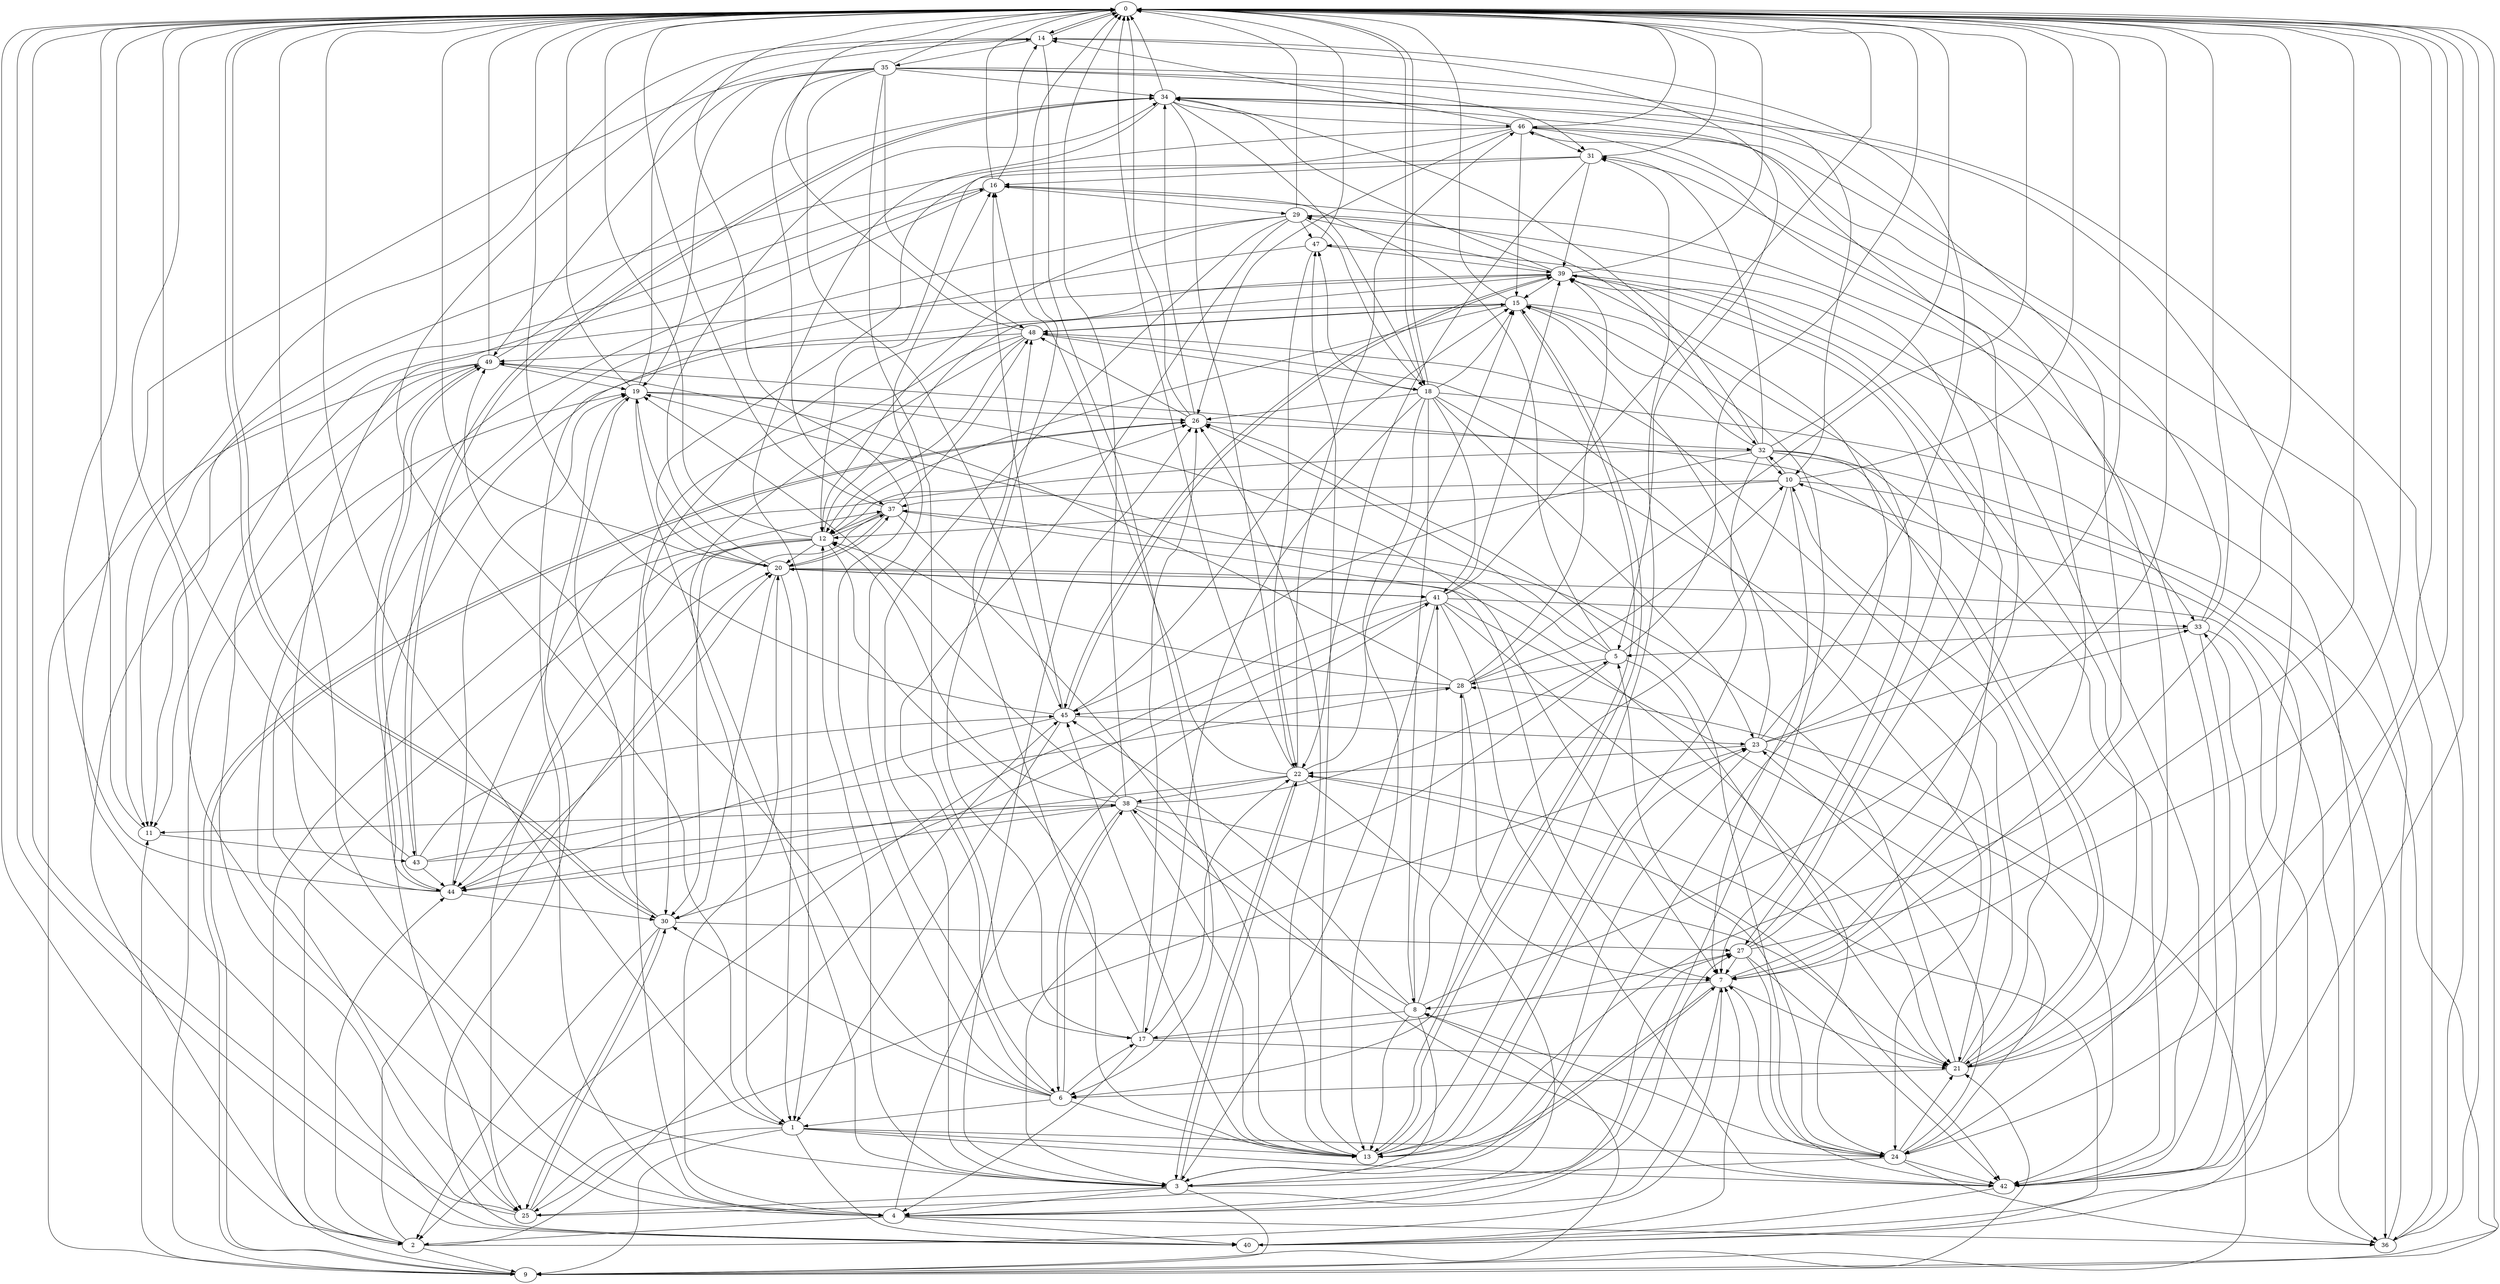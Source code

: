 strict digraph "" {
	0	 [component_delay=3];
	14	 [component_delay=3];
	0 -> 14	 [wire_delay=1];
	18	 [component_delay=3];
	0 -> 18	 [wire_delay=1];
	30	 [component_delay=3];
	0 -> 30	 [wire_delay=1];
	1	 [component_delay=3];
	1 -> 0	 [wire_delay=1];
	9	 [component_delay=3];
	1 -> 9	 [wire_delay=1];
	13	 [component_delay=3];
	1 -> 13	 [wire_delay=1];
	24	 [component_delay=3];
	1 -> 24	 [wire_delay=1];
	25	 [component_delay=3];
	1 -> 25	 [wire_delay=1];
	40	 [component_delay=3];
	1 -> 40	 [wire_delay=1];
	42	 [component_delay=3];
	1 -> 42	 [wire_delay=1];
	2	 [component_delay=3];
	2 -> 0	 [wire_delay=1];
	7	 [component_delay=3];
	2 -> 7	 [wire_delay=1];
	2 -> 9	 [wire_delay=1];
	20	 [component_delay=3];
	2 -> 20	 [wire_delay=1];
	44	 [component_delay=3];
	2 -> 44	 [wire_delay=1];
	45	 [component_delay=3];
	2 -> 45	 [wire_delay=1];
	3	 [component_delay=3];
	3 -> 0	 [wire_delay=1];
	4	 [component_delay=3];
	3 -> 4	 [wire_delay=1];
	3 -> 9	 [wire_delay=1];
	12	 [component_delay=3];
	3 -> 12	 [wire_delay=1];
	22	 [component_delay=3];
	3 -> 22	 [wire_delay=1];
	3 -> 25	 [wire_delay=1];
	26	 [component_delay=3];
	3 -> 26	 [wire_delay=1];
	27	 [component_delay=3];
	3 -> 27	 [wire_delay=1];
	39	 [component_delay=3];
	3 -> 39	 [wire_delay=1];
	4 -> 0	 [wire_delay=1];
	4 -> 2	 [wire_delay=1];
	4 -> 20	 [wire_delay=1];
	36	 [component_delay=3];
	4 -> 36	 [wire_delay=1];
	4 -> 40	 [wire_delay=1];
	41	 [component_delay=3];
	4 -> 41	 [wire_delay=1];
	5	 [component_delay=3];
	5 -> 0	 [wire_delay=1];
	5 -> 3	 [wire_delay=1];
	16	 [component_delay=3];
	5 -> 16	 [wire_delay=1];
	19	 [component_delay=3];
	5 -> 19	 [wire_delay=1];
	21	 [component_delay=3];
	5 -> 21	 [wire_delay=1];
	5 -> 26	 [wire_delay=1];
	28	 [component_delay=3];
	5 -> 28	 [wire_delay=1];
	6	 [component_delay=3];
	6 -> 0	 [wire_delay=1];
	6 -> 1	 [wire_delay=1];
	6 -> 13	 [wire_delay=1];
	6 -> 16	 [wire_delay=1];
	17	 [component_delay=3];
	6 -> 17	 [wire_delay=1];
	6 -> 30	 [wire_delay=1];
	38	 [component_delay=3];
	6 -> 38	 [wire_delay=1];
	49	 [component_delay=3];
	6 -> 49	 [wire_delay=1];
	7 -> 0	 [wire_delay=1];
	7 -> 4	 [wire_delay=1];
	8	 [component_delay=3];
	7 -> 8	 [wire_delay=1];
	7 -> 13	 [wire_delay=1];
	7 -> 21	 [wire_delay=1];
	7 -> 39	 [wire_delay=1];
	8 -> 0	 [wire_delay=1];
	8 -> 3	 [wire_delay=1];
	8 -> 13	 [wire_delay=1];
	8 -> 17	 [wire_delay=1];
	8 -> 28	 [wire_delay=1];
	8 -> 38	 [wire_delay=1];
	8 -> 41	 [wire_delay=1];
	8 -> 45	 [wire_delay=1];
	9 -> 0	 [wire_delay=1];
	9 -> 8	 [wire_delay=1];
	11	 [component_delay=3];
	9 -> 11	 [wire_delay=1];
	9 -> 19	 [wire_delay=1];
	9 -> 21	 [wire_delay=1];
	9 -> 26	 [wire_delay=1];
	9 -> 28	 [wire_delay=1];
	37	 [component_delay=3];
	9 -> 37	 [wire_delay=1];
	10	 [component_delay=3];
	10 -> 0	 [wire_delay=1];
	10 -> 6	 [wire_delay=1];
	10 -> 7	 [wire_delay=1];
	10 -> 12	 [wire_delay=1];
	32	 [component_delay=3];
	10 -> 32	 [wire_delay=1];
	10 -> 36	 [wire_delay=1];
	10 -> 37	 [wire_delay=1];
	11 -> 0	 [wire_delay=1];
	43	 [component_delay=3];
	11 -> 43	 [wire_delay=1];
	12 -> 0	 [wire_delay=1];
	12 -> 2	 [wire_delay=1];
	12 -> 13	 [wire_delay=1];
	12 -> 20	 [wire_delay=1];
	12 -> 25	 [wire_delay=1];
	12 -> 26	 [wire_delay=1];
	12 -> 30	 [wire_delay=1];
	12 -> 37	 [wire_delay=1];
	12 -> 39	 [wire_delay=1];
	13 -> 0	 [wire_delay=1];
	13 -> 7	 [wire_delay=1];
	15	 [component_delay=3];
	13 -> 15	 [wire_delay=1];
	23	 [component_delay=3];
	13 -> 23	 [wire_delay=1];
	13 -> 26	 [wire_delay=1];
	31	 [component_delay=3];
	13 -> 31	 [wire_delay=1];
	13 -> 45	 [wire_delay=1];
	47	 [component_delay=3];
	13 -> 47	 [wire_delay=1];
	14 -> 0	 [wire_delay=1];
	14 -> 1	 [wire_delay=1];
	14 -> 5	 [wire_delay=1];
	14 -> 6	 [wire_delay=1];
	14 -> 11	 [wire_delay=1];
	35	 [component_delay=3];
	14 -> 35	 [wire_delay=1];
	15 -> 0	 [wire_delay=1];
	15 -> 4	 [wire_delay=1];
	15 -> 7	 [wire_delay=1];
	15 -> 12	 [wire_delay=1];
	15 -> 13	 [wire_delay=1];
	15 -> 30	 [wire_delay=1];
	48	 [component_delay=3];
	15 -> 48	 [wire_delay=1];
	16 -> 0	 [wire_delay=1];
	16 -> 11	 [wire_delay=1];
	16 -> 14	 [wire_delay=1];
	16 -> 25	 [wire_delay=1];
	29	 [component_delay=3];
	16 -> 29	 [wire_delay=1];
	17 -> 0	 [wire_delay=1];
	17 -> 4	 [wire_delay=1];
	17 -> 21	 [wire_delay=1];
	17 -> 22	 [wire_delay=1];
	17 -> 26	 [wire_delay=1];
	17 -> 27	 [wire_delay=1];
	17 -> 48	 [wire_delay=1];
	18 -> 0	 [wire_delay=1];
	18 -> 8	 [wire_delay=1];
	18 -> 13	 [wire_delay=1];
	18 -> 15	 [wire_delay=1];
	18 -> 17	 [wire_delay=1];
	18 -> 21	 [wire_delay=1];
	18 -> 23	 [wire_delay=1];
	18 -> 26	 [wire_delay=1];
	33	 [component_delay=3];
	18 -> 33	 [wire_delay=1];
	18 -> 41	 [wire_delay=1];
	18 -> 47	 [wire_delay=1];
	19 -> 0	 [wire_delay=1];
	19 -> 3	 [wire_delay=1];
	19 -> 7	 [wire_delay=1];
	19 -> 14	 [wire_delay=1];
	19 -> 26	 [wire_delay=1];
	19 -> 40	 [wire_delay=1];
	20 -> 0	 [wire_delay=1];
	20 -> 1	 [wire_delay=1];
	20 -> 19	 [wire_delay=1];
	20 -> 24	 [wire_delay=1];
	20 -> 30	 [wire_delay=1];
	34	 [component_delay=3];
	20 -> 34	 [wire_delay=1];
	20 -> 36	 [wire_delay=1];
	20 -> 37	 [wire_delay=1];
	20 -> 41	 [wire_delay=1];
	21 -> 0	 [wire_delay=1];
	21 -> 6	 [wire_delay=1];
	21 -> 10	 [wire_delay=1];
	21 -> 37	 [wire_delay=1];
	46	 [component_delay=3];
	21 -> 46	 [wire_delay=1];
	21 -> 48	 [wire_delay=1];
	21 -> 49	 [wire_delay=1];
	22 -> 0	 [wire_delay=1];
	22 -> 3	 [wire_delay=1];
	22 -> 4	 [wire_delay=1];
	22 -> 15	 [wire_delay=1];
	22 -> 16	 [wire_delay=1];
	22 -> 38	 [wire_delay=1];
	22 -> 42	 [wire_delay=1];
	22 -> 44	 [wire_delay=1];
	22 -> 46	 [wire_delay=1];
	23 -> 0	 [wire_delay=1];
	23 -> 3	 [wire_delay=1];
	23 -> 14	 [wire_delay=1];
	23 -> 15	 [wire_delay=1];
	23 -> 22	 [wire_delay=1];
	23 -> 33	 [wire_delay=1];
	23 -> 42	 [wire_delay=1];
	24 -> 0	 [wire_delay=1];
	24 -> 3	 [wire_delay=1];
	24 -> 5	 [wire_delay=1];
	24 -> 7	 [wire_delay=1];
	24 -> 8	 [wire_delay=1];
	24 -> 21	 [wire_delay=1];
	24 -> 23	 [wire_delay=1];
	24 -> 36	 [wire_delay=1];
	24 -> 42	 [wire_delay=1];
	25 -> 0	 [wire_delay=1];
	25 -> 23	 [wire_delay=1];
	25 -> 27	 [wire_delay=1];
	25 -> 30	 [wire_delay=1];
	25 -> 49	 [wire_delay=1];
	26 -> 0	 [wire_delay=1];
	26 -> 9	 [wire_delay=1];
	26 -> 32	 [wire_delay=1];
	26 -> 34	 [wire_delay=1];
	26 -> 48	 [wire_delay=1];
	27 -> 0	 [wire_delay=1];
	27 -> 7	 [wire_delay=1];
	27 -> 24	 [wire_delay=1];
	27 -> 29	 [wire_delay=1];
	27 -> 34	 [wire_delay=1];
	27 -> 42	 [wire_delay=1];
	28 -> 0	 [wire_delay=1];
	28 -> 7	 [wire_delay=1];
	28 -> 10	 [wire_delay=1];
	28 -> 12	 [wire_delay=1];
	28 -> 39	 [wire_delay=1];
	28 -> 45	 [wire_delay=1];
	28 -> 49	 [wire_delay=1];
	29 -> 0	 [wire_delay=1];
	29 -> 3	 [wire_delay=1];
	29 -> 4	 [wire_delay=1];
	29 -> 6	 [wire_delay=1];
	29 -> 12	 [wire_delay=1];
	29 -> 18	 [wire_delay=1];
	29 -> 32	 [wire_delay=1];
	29 -> 47	 [wire_delay=1];
	30 -> 0	 [wire_delay=1];
	30 -> 2	 [wire_delay=1];
	30 -> 19	 [wire_delay=1];
	30 -> 25	 [wire_delay=1];
	30 -> 27	 [wire_delay=1];
	31 -> 0	 [wire_delay=1];
	31 -> 16	 [wire_delay=1];
	31 -> 20	 [wire_delay=1];
	31 -> 22	 [wire_delay=1];
	31 -> 39	 [wire_delay=1];
	32 -> 0	 [wire_delay=1];
	32 -> 9	 [wire_delay=1];
	32 -> 10	 [wire_delay=1];
	32 -> 13	 [wire_delay=1];
	32 -> 15	 [wire_delay=1];
	32 -> 21	 [wire_delay=1];
	32 -> 31	 [wire_delay=1];
	32 -> 34	 [wire_delay=1];
	32 -> 42	 [wire_delay=1];
	32 -> 44	 [wire_delay=1];
	32 -> 45	 [wire_delay=1];
	33 -> 0	 [wire_delay=1];
	33 -> 5	 [wire_delay=1];
	33 -> 36	 [wire_delay=1];
	33 -> 42	 [wire_delay=1];
	33 -> 46	 [wire_delay=1];
	34 -> 0	 [wire_delay=1];
	34 -> 1	 [wire_delay=1];
	34 -> 7	 [wire_delay=1];
	34 -> 18	 [wire_delay=1];
	34 -> 22	 [wire_delay=1];
	34 -> 43	 [wire_delay=1];
	34 -> 46	 [wire_delay=1];
	35 -> 0	 [wire_delay=1];
	35 -> 10	 [wire_delay=1];
	35 -> 17	 [wire_delay=1];
	35 -> 19	 [wire_delay=1];
	35 -> 24	 [wire_delay=1];
	35 -> 31	 [wire_delay=1];
	35 -> 34	 [wire_delay=1];
	35 -> 37	 [wire_delay=1];
	35 -> 40	 [wire_delay=1];
	35 -> 45	 [wire_delay=1];
	35 -> 48	 [wire_delay=1];
	35 -> 49	 [wire_delay=1];
	36 -> 0	 [wire_delay=1];
	36 -> 31	 [wire_delay=1];
	36 -> 34	 [wire_delay=1];
	37 -> 0	 [wire_delay=1];
	37 -> 7	 [wire_delay=1];
	37 -> 12	 [wire_delay=1];
	37 -> 13	 [wire_delay=1];
	37 -> 20	 [wire_delay=1];
	37 -> 44	 [wire_delay=1];
	37 -> 48	 [wire_delay=1];
	38 -> 0	 [wire_delay=1];
	38 -> 5	 [wire_delay=1];
	38 -> 6	 [wire_delay=1];
	38 -> 11	 [wire_delay=1];
	38 -> 12	 [wire_delay=1];
	38 -> 13	 [wire_delay=1];
	38 -> 19	 [wire_delay=1];
	38 -> 21	 [wire_delay=1];
	38 -> 42	 [wire_delay=1];
	38 -> 44	 [wire_delay=1];
	39 -> 0	 [wire_delay=1];
	39 -> 11	 [wire_delay=1];
	39 -> 15	 [wire_delay=1];
	39 -> 21	 [wire_delay=1];
	39 -> 25	 [wire_delay=1];
	39 -> 27	 [wire_delay=1];
	39 -> 29	 [wire_delay=1];
	39 -> 34	 [wire_delay=1];
	39 -> 45	 [wire_delay=1];
	40 -> 0	 [wire_delay=1];
	40 -> 7	 [wire_delay=1];
	40 -> 22	 [wire_delay=1];
	40 -> 33	 [wire_delay=1];
	40 -> 39	 [wire_delay=1];
	41 -> 0	 [wire_delay=1];
	41 -> 2	 [wire_delay=1];
	41 -> 3	 [wire_delay=1];
	41 -> 20	 [wire_delay=1];
	41 -> 21	 [wire_delay=1];
	41 -> 24	 [wire_delay=1];
	41 -> 30	 [wire_delay=1];
	41 -> 33	 [wire_delay=1];
	41 -> 39	 [wire_delay=1];
	41 -> 42	 [wire_delay=1];
	42 -> 0	 [wire_delay=1];
	42 -> 10	 [wire_delay=1];
	42 -> 16	 [wire_delay=1];
	42 -> 26	 [wire_delay=1];
	42 -> 40	 [wire_delay=1];
	42 -> 47	 [wire_delay=1];
	43 -> 0	 [wire_delay=1];
	43 -> 28	 [wire_delay=1];
	43 -> 34	 [wire_delay=1];
	43 -> 38	 [wire_delay=1];
	43 -> 44	 [wire_delay=1];
	43 -> 45	 [wire_delay=1];
	44 -> 0	 [wire_delay=1];
	44 -> 16	 [wire_delay=1];
	44 -> 19	 [wire_delay=1];
	44 -> 20	 [wire_delay=1];
	44 -> 30	 [wire_delay=1];
	44 -> 49	 [wire_delay=1];
	45 -> 0	 [wire_delay=1];
	45 -> 1	 [wire_delay=1];
	45 -> 15	 [wire_delay=1];
	45 -> 16	 [wire_delay=1];
	45 -> 23	 [wire_delay=1];
	45 -> 39	 [wire_delay=1];
	45 -> 44	 [wire_delay=1];
	46 -> 0	 [wire_delay=1];
	46 -> 7	 [wire_delay=1];
	46 -> 11	 [wire_delay=1];
	46 -> 12	 [wire_delay=1];
	46 -> 14	 [wire_delay=1];
	46 -> 15	 [wire_delay=1];
	46 -> 26	 [wire_delay=1];
	46 -> 31	 [wire_delay=1];
	46 -> 36	 [wire_delay=1];
	47 -> 0	 [wire_delay=1];
	47 -> 4	 [wire_delay=1];
	47 -> 22	 [wire_delay=1];
	47 -> 39	 [wire_delay=1];
	48 -> 0	 [wire_delay=1];
	48 -> 1	 [wire_delay=1];
	48 -> 4	 [wire_delay=1];
	48 -> 12	 [wire_delay=1];
	48 -> 15	 [wire_delay=1];
	48 -> 18	 [wire_delay=1];
	48 -> 24	 [wire_delay=1];
	48 -> 49	 [wire_delay=1];
	49 -> 0	 [wire_delay=1];
	49 -> 2	 [wire_delay=1];
	49 -> 9	 [wire_delay=1];
	49 -> 19	 [wire_delay=1];
	49 -> 34	 [wire_delay=1];
	49 -> 44	 [wire_delay=1];
}
